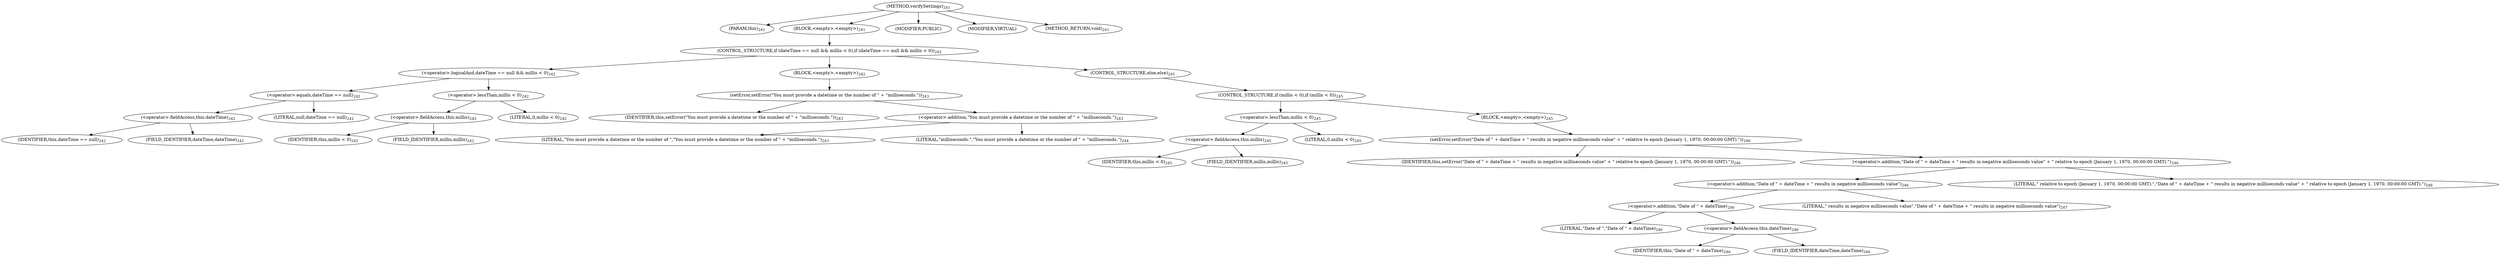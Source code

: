 digraph "verifySettings" {  
"438" [label = <(METHOD,verifySettings)<SUB>241</SUB>> ]
"30" [label = <(PARAM,this)<SUB>241</SUB>> ]
"439" [label = <(BLOCK,&lt;empty&gt;,&lt;empty&gt;)<SUB>241</SUB>> ]
"440" [label = <(CONTROL_STRUCTURE,if (dateTime == null &amp;&amp; millis &lt; 0),if (dateTime == null &amp;&amp; millis &lt; 0))<SUB>242</SUB>> ]
"441" [label = <(&lt;operator&gt;.logicalAnd,dateTime == null &amp;&amp; millis &lt; 0)<SUB>242</SUB>> ]
"442" [label = <(&lt;operator&gt;.equals,dateTime == null)<SUB>242</SUB>> ]
"443" [label = <(&lt;operator&gt;.fieldAccess,this.dateTime)<SUB>242</SUB>> ]
"444" [label = <(IDENTIFIER,this,dateTime == null)<SUB>242</SUB>> ]
"445" [label = <(FIELD_IDENTIFIER,dateTime,dateTime)<SUB>242</SUB>> ]
"446" [label = <(LITERAL,null,dateTime == null)<SUB>242</SUB>> ]
"447" [label = <(&lt;operator&gt;.lessThan,millis &lt; 0)<SUB>242</SUB>> ]
"448" [label = <(&lt;operator&gt;.fieldAccess,this.millis)<SUB>242</SUB>> ]
"449" [label = <(IDENTIFIER,this,millis &lt; 0)<SUB>242</SUB>> ]
"450" [label = <(FIELD_IDENTIFIER,millis,millis)<SUB>242</SUB>> ]
"451" [label = <(LITERAL,0,millis &lt; 0)<SUB>242</SUB>> ]
"452" [label = <(BLOCK,&lt;empty&gt;,&lt;empty&gt;)<SUB>242</SUB>> ]
"453" [label = <(setError,setError(&quot;You must provide a datetime or the number of &quot; + &quot;milliseconds.&quot;))<SUB>243</SUB>> ]
"29" [label = <(IDENTIFIER,this,setError(&quot;You must provide a datetime or the number of &quot; + &quot;milliseconds.&quot;))<SUB>243</SUB>> ]
"454" [label = <(&lt;operator&gt;.addition,&quot;You must provide a datetime or the number of &quot; + &quot;milliseconds.&quot;)<SUB>243</SUB>> ]
"455" [label = <(LITERAL,&quot;You must provide a datetime or the number of &quot;,&quot;You must provide a datetime or the number of &quot; + &quot;milliseconds.&quot;)<SUB>243</SUB>> ]
"456" [label = <(LITERAL,&quot;milliseconds.&quot;,&quot;You must provide a datetime or the number of &quot; + &quot;milliseconds.&quot;)<SUB>244</SUB>> ]
"457" [label = <(CONTROL_STRUCTURE,else,else)<SUB>245</SUB>> ]
"458" [label = <(CONTROL_STRUCTURE,if (millis &lt; 0),if (millis &lt; 0))<SUB>245</SUB>> ]
"459" [label = <(&lt;operator&gt;.lessThan,millis &lt; 0)<SUB>245</SUB>> ]
"460" [label = <(&lt;operator&gt;.fieldAccess,this.millis)<SUB>245</SUB>> ]
"461" [label = <(IDENTIFIER,this,millis &lt; 0)<SUB>245</SUB>> ]
"462" [label = <(FIELD_IDENTIFIER,millis,millis)<SUB>245</SUB>> ]
"463" [label = <(LITERAL,0,millis &lt; 0)<SUB>245</SUB>> ]
"464" [label = <(BLOCK,&lt;empty&gt;,&lt;empty&gt;)<SUB>245</SUB>> ]
"465" [label = <(setError,setError(&quot;Date of &quot; + dateTime + &quot; results in negative milliseconds value&quot; + &quot; relative to epoch (January 1, 1970, 00:00:00 GMT).&quot;))<SUB>246</SUB>> ]
"31" [label = <(IDENTIFIER,this,setError(&quot;Date of &quot; + dateTime + &quot; results in negative milliseconds value&quot; + &quot; relative to epoch (January 1, 1970, 00:00:00 GMT).&quot;))<SUB>246</SUB>> ]
"466" [label = <(&lt;operator&gt;.addition,&quot;Date of &quot; + dateTime + &quot; results in negative milliseconds value&quot; + &quot; relative to epoch (January 1, 1970, 00:00:00 GMT).&quot;)<SUB>246</SUB>> ]
"467" [label = <(&lt;operator&gt;.addition,&quot;Date of &quot; + dateTime + &quot; results in negative milliseconds value&quot;)<SUB>246</SUB>> ]
"468" [label = <(&lt;operator&gt;.addition,&quot;Date of &quot; + dateTime)<SUB>246</SUB>> ]
"469" [label = <(LITERAL,&quot;Date of &quot;,&quot;Date of &quot; + dateTime)<SUB>246</SUB>> ]
"470" [label = <(&lt;operator&gt;.fieldAccess,this.dateTime)<SUB>246</SUB>> ]
"471" [label = <(IDENTIFIER,this,&quot;Date of &quot; + dateTime)<SUB>246</SUB>> ]
"472" [label = <(FIELD_IDENTIFIER,dateTime,dateTime)<SUB>246</SUB>> ]
"473" [label = <(LITERAL,&quot; results in negative milliseconds value&quot;,&quot;Date of &quot; + dateTime + &quot; results in negative milliseconds value&quot;)<SUB>247</SUB>> ]
"474" [label = <(LITERAL,&quot; relative to epoch (January 1, 1970, 00:00:00 GMT).&quot;,&quot;Date of &quot; + dateTime + &quot; results in negative milliseconds value&quot; + &quot; relative to epoch (January 1, 1970, 00:00:00 GMT).&quot;)<SUB>248</SUB>> ]
"475" [label = <(MODIFIER,PUBLIC)> ]
"476" [label = <(MODIFIER,VIRTUAL)> ]
"477" [label = <(METHOD_RETURN,void)<SUB>241</SUB>> ]
  "438" -> "30" 
  "438" -> "439" 
  "438" -> "475" 
  "438" -> "476" 
  "438" -> "477" 
  "439" -> "440" 
  "440" -> "441" 
  "440" -> "452" 
  "440" -> "457" 
  "441" -> "442" 
  "441" -> "447" 
  "442" -> "443" 
  "442" -> "446" 
  "443" -> "444" 
  "443" -> "445" 
  "447" -> "448" 
  "447" -> "451" 
  "448" -> "449" 
  "448" -> "450" 
  "452" -> "453" 
  "453" -> "29" 
  "453" -> "454" 
  "454" -> "455" 
  "454" -> "456" 
  "457" -> "458" 
  "458" -> "459" 
  "458" -> "464" 
  "459" -> "460" 
  "459" -> "463" 
  "460" -> "461" 
  "460" -> "462" 
  "464" -> "465" 
  "465" -> "31" 
  "465" -> "466" 
  "466" -> "467" 
  "466" -> "474" 
  "467" -> "468" 
  "467" -> "473" 
  "468" -> "469" 
  "468" -> "470" 
  "470" -> "471" 
  "470" -> "472" 
}
